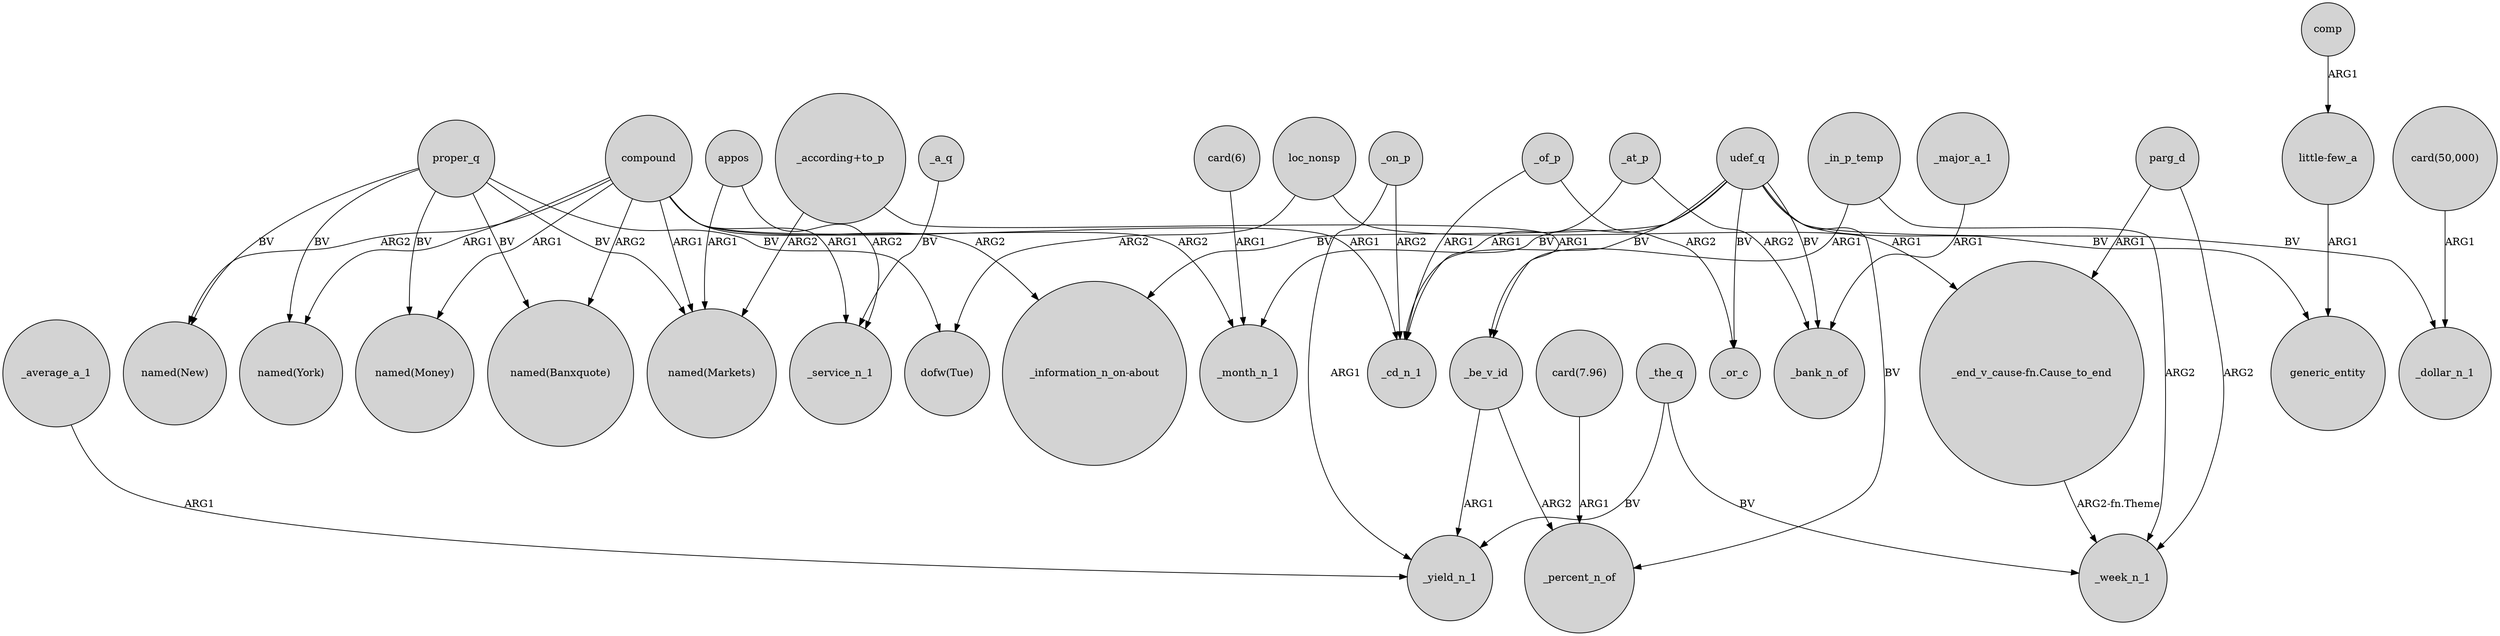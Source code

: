 digraph {
	node [shape=circle style=filled]
	_of_p -> _cd_n_1 [label=ARG1]
	_the_q -> _yield_n_1 [label=BV]
	_be_v_id -> _percent_n_of [label=ARG2]
	compound -> _month_n_1 [label=ARG2]
	compound -> "named(Banxquote)" [label=ARG2]
	compound -> "named(New)" [label=ARG2]
	udef_q -> generic_entity [label=BV]
	_at_p -> _bank_n_of [label=ARG2]
	"_end_v_cause-fn.Cause_to_end" -> _week_n_1 [label="ARG2-fn.Theme"]
	proper_q -> "named(Banxquote)" [label=BV]
	compound -> "_information_n_on-about" [label=ARG2]
	_be_v_id -> _yield_n_1 [label=ARG1]
	proper_q -> "named(New)" [label=BV]
	_in_p_temp -> _be_v_id [label=ARG1]
	"_according+to_p" -> "named(Markets)" [label=ARG2]
	parg_d -> _week_n_1 [label=ARG2]
	compound -> "named(Money)" [label=ARG1]
	_average_a_1 -> _yield_n_1 [label=ARG1]
	compound -> _cd_n_1 [label=ARG1]
	_in_p_temp -> _week_n_1 [label=ARG2]
	proper_q -> "named(Money)" [label=BV]
	proper_q -> "dofw(Tue)" [label=BV]
	udef_q -> _or_c [label=BV]
	udef_q -> _month_n_1 [label=BV]
	udef_q -> _cd_n_1 [label=BV]
	udef_q -> "_information_n_on-about" [label=BV]
	appos -> _service_n_1 [label=ARG2]
	compound -> "named(York)" [label=ARG1]
	_of_p -> _or_c [label=ARG2]
	loc_nonsp -> "_end_v_cause-fn.Cause_to_end" [label=ARG1]
	loc_nonsp -> "dofw(Tue)" [label=ARG2]
	parg_d -> "_end_v_cause-fn.Cause_to_end" [label=ARG1]
	_the_q -> _week_n_1 [label=BV]
	"_according+to_p" -> _be_v_id [label=ARG1]
	comp -> "little-few_a" [label=ARG1]
	_major_a_1 -> _bank_n_of [label=ARG1]
	_a_q -> _service_n_1 [label=BV]
	"card(50,000)" -> _dollar_n_1 [label=ARG1]
	_at_p -> _cd_n_1 [label=ARG1]
	"card(7.96)" -> _percent_n_of [label=ARG1]
	proper_q -> "named(Markets)" [label=BV]
	_on_p -> _cd_n_1 [label=ARG2]
	appos -> "named(Markets)" [label=ARG1]
	udef_q -> _bank_n_of [label=BV]
	udef_q -> _percent_n_of [label=BV]
	"card(6)" -> _month_n_1 [label=ARG1]
	_on_p -> _yield_n_1 [label=ARG1]
	proper_q -> "named(York)" [label=BV]
	compound -> "named(Markets)" [label=ARG1]
	compound -> _service_n_1 [label=ARG1]
	udef_q -> _dollar_n_1 [label=BV]
	"little-few_a" -> generic_entity [label=ARG1]
}
